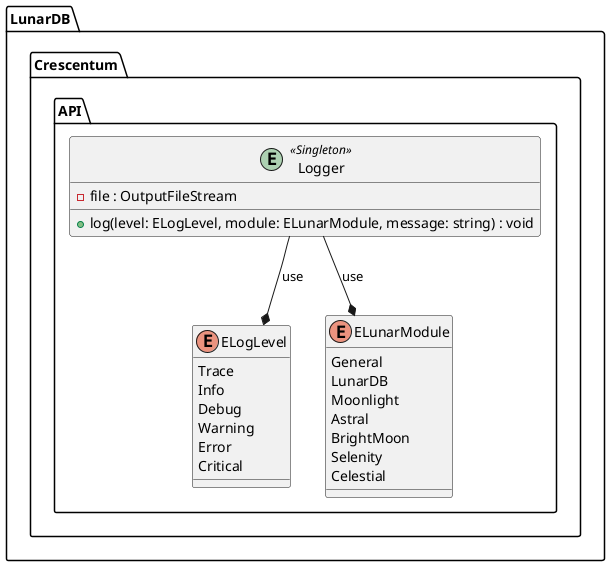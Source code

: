 @startuml Crescentum

namespace LunarDB {
namespace Crescentum {
namespace API {

enum ELogLevel {
    Trace
    Info
    Debug
    Warning
    Error
    Critical
}

enum ELunarModule {
    General
    LunarDB
    Moonlight
    Astral
    BrightMoon
    Selenity
    Celestial
}

Entity Logger <<Singleton>> {
    + log(level: ELogLevel, module: ELunarModule, message: string) : void
    - file : OutputFileStream
}

Logger --* ELogLevel : use
Logger --* ELunarModule : use

}
}
}

@enduml